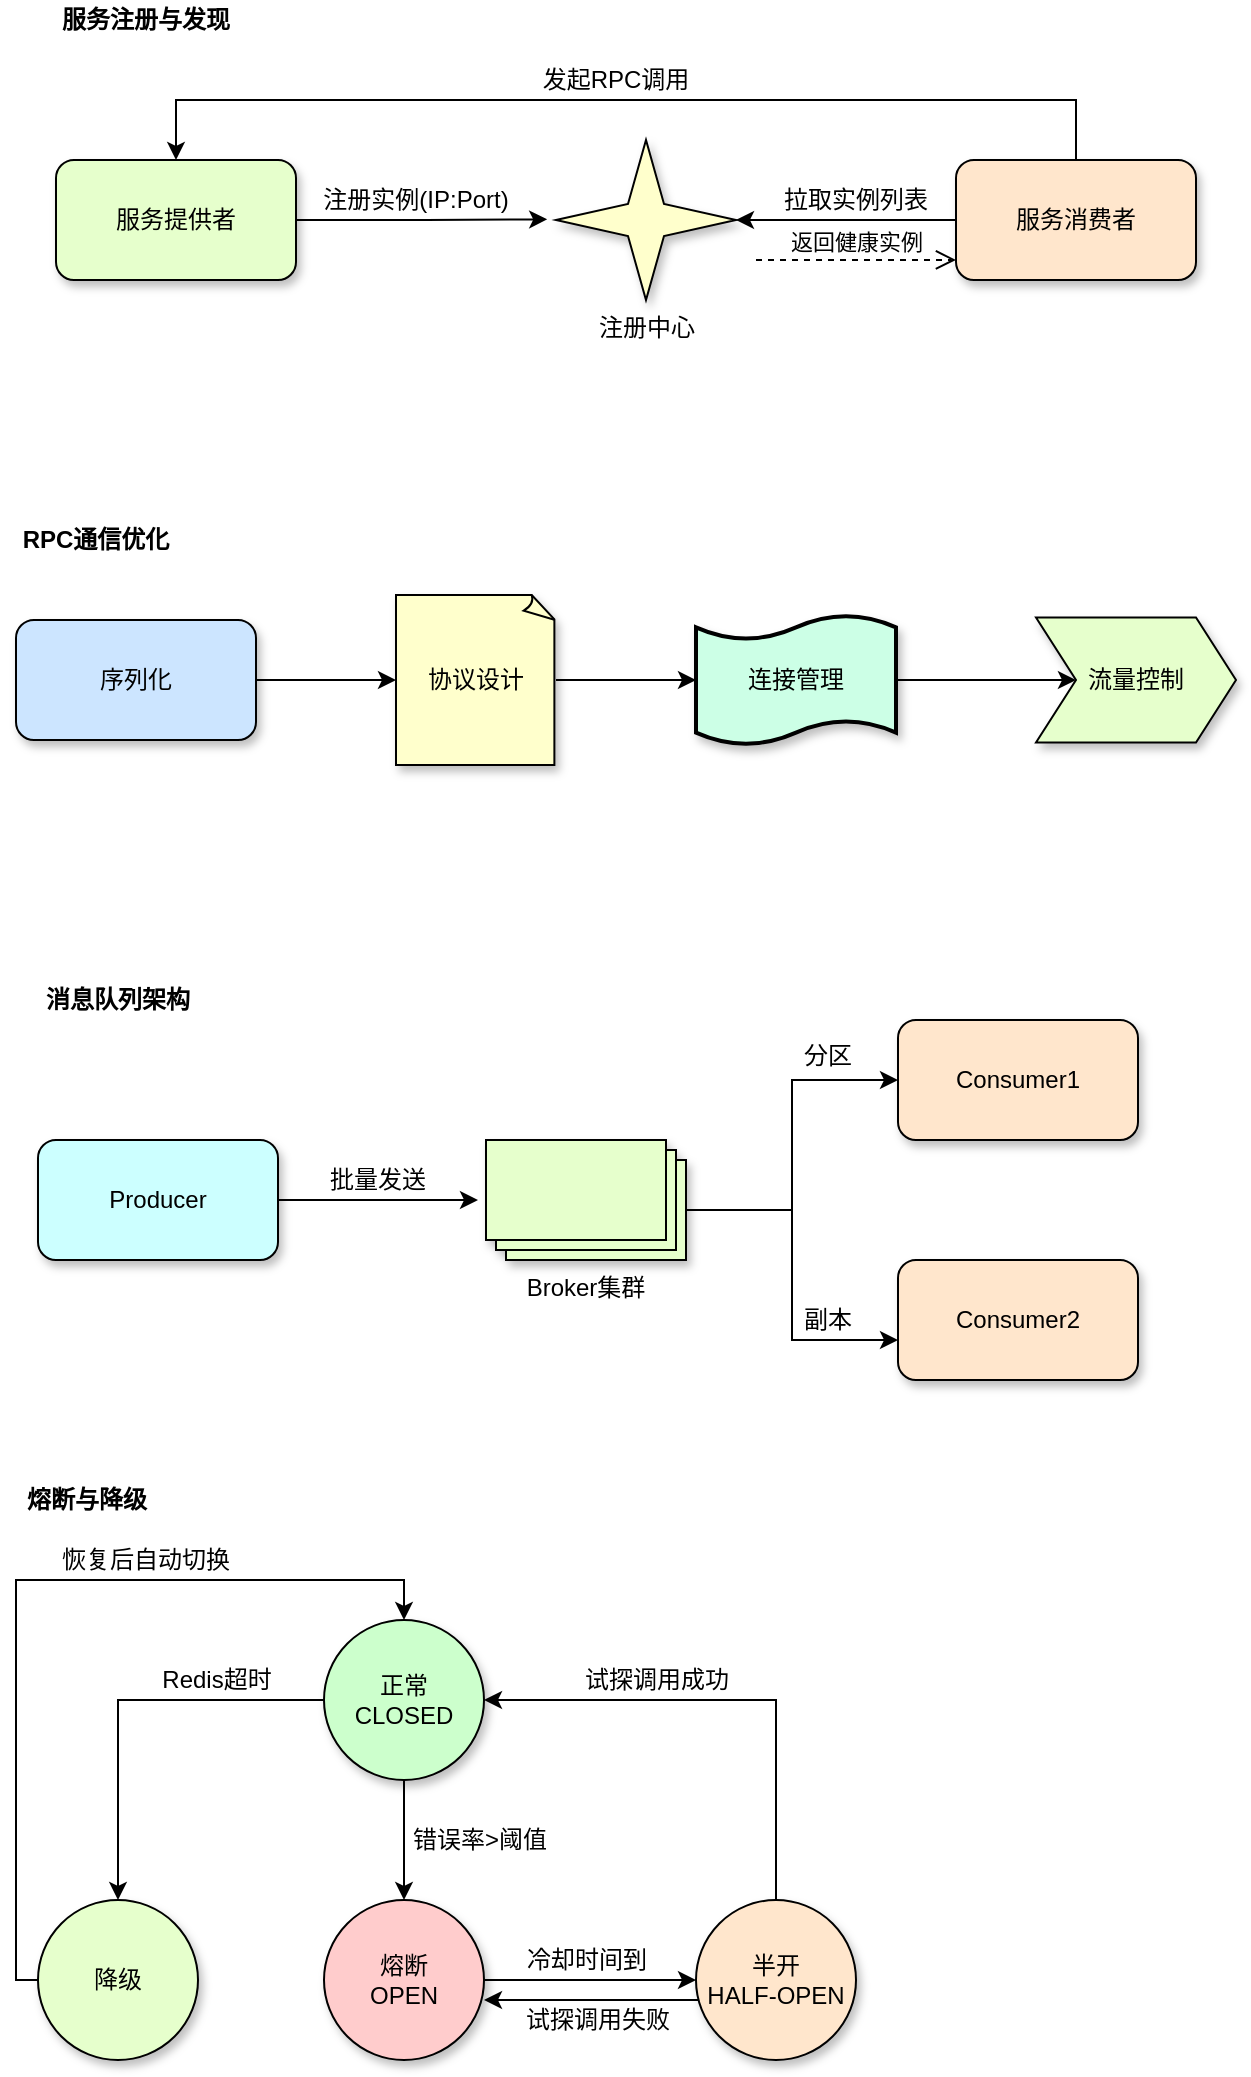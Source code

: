 <mxfile version="28.1.0">
  <diagram name="第 1 页" id="OpRG1aa8cTlrsCqhp1_k">
    <mxGraphModel dx="538" dy="237" grid="1" gridSize="10" guides="1" tooltips="1" connect="1" arrows="1" fold="1" page="1" pageScale="1" pageWidth="827" pageHeight="1169" math="0" shadow="0">
      <root>
        <mxCell id="0" />
        <mxCell id="1" parent="0" />
        <mxCell id="TMS7qUZ6qiZg0D4ZWvbO-12" value="" style="group" parent="1" vertex="1" connectable="0">
          <mxGeometry x="129" y="80" width="570" height="150" as="geometry" />
        </mxCell>
        <mxCell id="TMS7qUZ6qiZg0D4ZWvbO-1" value="服务提供者" style="rounded=1;whiteSpace=wrap;html=1;fillColor=#E6FFCC;shadow=1;" parent="TMS7qUZ6qiZg0D4ZWvbO-12" vertex="1">
          <mxGeometry y="80" width="120" height="60" as="geometry" />
        </mxCell>
        <mxCell id="TMS7qUZ6qiZg0D4ZWvbO-2" value="注册中心" style="verticalLabelPosition=bottom;verticalAlign=top;html=1;shape=mxgraph.basic.4_point_star_2;dx=0.8;fillColor=#FFFFCC;shadow=1;" parent="TMS7qUZ6qiZg0D4ZWvbO-12" vertex="1">
          <mxGeometry x="250" y="70" width="90" height="80" as="geometry" />
        </mxCell>
        <mxCell id="TMS7qUZ6qiZg0D4ZWvbO-9" style="edgeStyle=orthogonalEdgeStyle;rounded=0;orthogonalLoop=1;jettySize=auto;html=1;entryX=0.5;entryY=0;entryDx=0;entryDy=0;" parent="TMS7qUZ6qiZg0D4ZWvbO-12" source="TMS7qUZ6qiZg0D4ZWvbO-3" target="TMS7qUZ6qiZg0D4ZWvbO-1" edge="1">
          <mxGeometry relative="1" as="geometry">
            <Array as="points">
              <mxPoint x="510" y="50" />
              <mxPoint x="60" y="50" />
            </Array>
          </mxGeometry>
        </mxCell>
        <mxCell id="TMS7qUZ6qiZg0D4ZWvbO-3" value="服务消费者" style="rounded=1;whiteSpace=wrap;html=1;fillColor=#FFE6CC;shadow=1;" parent="TMS7qUZ6qiZg0D4ZWvbO-12" vertex="1">
          <mxGeometry x="450" y="80" width="120" height="60" as="geometry" />
        </mxCell>
        <mxCell id="TMS7qUZ6qiZg0D4ZWvbO-4" style="edgeStyle=orthogonalEdgeStyle;rounded=0;orthogonalLoop=1;jettySize=auto;html=1;entryX=-0.049;entryY=0.496;entryDx=0;entryDy=0;entryPerimeter=0;" parent="TMS7qUZ6qiZg0D4ZWvbO-12" source="TMS7qUZ6qiZg0D4ZWvbO-1" target="TMS7qUZ6qiZg0D4ZWvbO-2" edge="1">
          <mxGeometry relative="1" as="geometry" />
        </mxCell>
        <mxCell id="TMS7qUZ6qiZg0D4ZWvbO-5" value="注册实例(IP:Port)" style="text;strokeColor=none;align=center;fillColor=none;html=1;verticalAlign=middle;whiteSpace=wrap;rounded=0;" parent="TMS7qUZ6qiZg0D4ZWvbO-12" vertex="1">
          <mxGeometry x="130" y="90" width="100" height="20" as="geometry" />
        </mxCell>
        <mxCell id="TMS7qUZ6qiZg0D4ZWvbO-6" style="edgeStyle=orthogonalEdgeStyle;rounded=0;orthogonalLoop=1;jettySize=auto;html=1;entryX=1;entryY=0.5;entryDx=0;entryDy=0;entryPerimeter=0;" parent="TMS7qUZ6qiZg0D4ZWvbO-12" source="TMS7qUZ6qiZg0D4ZWvbO-3" target="TMS7qUZ6qiZg0D4ZWvbO-2" edge="1">
          <mxGeometry relative="1" as="geometry">
            <Array as="points">
              <mxPoint x="340" y="110" />
            </Array>
          </mxGeometry>
        </mxCell>
        <mxCell id="TMS7qUZ6qiZg0D4ZWvbO-7" value="拉取实例列表" style="text;strokeColor=none;align=center;fillColor=none;html=1;verticalAlign=middle;whiteSpace=wrap;rounded=0;" parent="TMS7qUZ6qiZg0D4ZWvbO-12" vertex="1">
          <mxGeometry x="360" y="90" width="80" height="20" as="geometry" />
        </mxCell>
        <mxCell id="TMS7qUZ6qiZg0D4ZWvbO-8" value="返回健康实例" style="html=1;verticalAlign=bottom;endArrow=open;dashed=1;endSize=8;curved=0;rounded=0;entryX=0;entryY=0.833;entryDx=0;entryDy=0;entryPerimeter=0;" parent="TMS7qUZ6qiZg0D4ZWvbO-12" target="TMS7qUZ6qiZg0D4ZWvbO-3" edge="1">
          <mxGeometry relative="1" as="geometry">
            <mxPoint x="350" y="130" as="sourcePoint" />
            <mxPoint x="440" y="130" as="targetPoint" />
          </mxGeometry>
        </mxCell>
        <mxCell id="TMS7qUZ6qiZg0D4ZWvbO-10" value="发起RPC调用" style="text;strokeColor=none;align=center;fillColor=none;html=1;verticalAlign=middle;whiteSpace=wrap;rounded=0;" parent="TMS7qUZ6qiZg0D4ZWvbO-12" vertex="1">
          <mxGeometry x="240" y="30" width="80" height="20" as="geometry" />
        </mxCell>
        <mxCell id="TMS7qUZ6qiZg0D4ZWvbO-11" value="&lt;b&gt;服务注册与发现&lt;/b&gt;" style="text;strokeColor=none;align=center;fillColor=none;html=1;verticalAlign=middle;whiteSpace=wrap;rounded=0;" parent="TMS7qUZ6qiZg0D4ZWvbO-12" vertex="1">
          <mxGeometry width="90" height="20" as="geometry" />
        </mxCell>
        <mxCell id="TMS7qUZ6qiZg0D4ZWvbO-21" value="" style="group" parent="1" vertex="1" connectable="0">
          <mxGeometry x="109" y="340" width="610" height="122.5" as="geometry" />
        </mxCell>
        <mxCell id="TMS7qUZ6qiZg0D4ZWvbO-13" value="序列化" style="rounded=1;whiteSpace=wrap;html=1;shadow=1;fillColor=#CCE5FF;" parent="TMS7qUZ6qiZg0D4ZWvbO-21" vertex="1">
          <mxGeometry y="50" width="120" height="60" as="geometry" />
        </mxCell>
        <mxCell id="TMS7qUZ6qiZg0D4ZWvbO-14" value="协议设计" style="whiteSpace=wrap;html=1;shape=mxgraph.basic.document;fillColor=#FFFFCC;shadow=1;" parent="TMS7qUZ6qiZg0D4ZWvbO-21" vertex="1">
          <mxGeometry x="190" y="37.5" width="80" height="85" as="geometry" />
        </mxCell>
        <mxCell id="TMS7qUZ6qiZg0D4ZWvbO-19" style="edgeStyle=orthogonalEdgeStyle;rounded=0;orthogonalLoop=1;jettySize=auto;html=1;" parent="TMS7qUZ6qiZg0D4ZWvbO-21" source="TMS7qUZ6qiZg0D4ZWvbO-15" target="TMS7qUZ6qiZg0D4ZWvbO-16" edge="1">
          <mxGeometry relative="1" as="geometry" />
        </mxCell>
        <mxCell id="TMS7qUZ6qiZg0D4ZWvbO-15" value="连接管理" style="shape=tape;whiteSpace=wrap;html=1;strokeWidth=2;size=0.19;fillColor=#CCFFE6;shadow=1;" parent="TMS7qUZ6qiZg0D4ZWvbO-21" vertex="1">
          <mxGeometry x="340" y="47.5" width="100" height="65" as="geometry" />
        </mxCell>
        <mxCell id="TMS7qUZ6qiZg0D4ZWvbO-16" value="流量控制" style="shape=step;perimeter=stepPerimeter;whiteSpace=wrap;html=1;fixedSize=1;fillColor=#E6FFCC;shadow=1;" parent="TMS7qUZ6qiZg0D4ZWvbO-21" vertex="1">
          <mxGeometry x="510" y="48.75" width="100" height="62.5" as="geometry" />
        </mxCell>
        <mxCell id="TMS7qUZ6qiZg0D4ZWvbO-17" style="edgeStyle=orthogonalEdgeStyle;rounded=0;orthogonalLoop=1;jettySize=auto;html=1;entryX=0;entryY=0.5;entryDx=0;entryDy=0;entryPerimeter=0;" parent="TMS7qUZ6qiZg0D4ZWvbO-21" source="TMS7qUZ6qiZg0D4ZWvbO-13" target="TMS7qUZ6qiZg0D4ZWvbO-14" edge="1">
          <mxGeometry relative="1" as="geometry" />
        </mxCell>
        <mxCell id="TMS7qUZ6qiZg0D4ZWvbO-18" style="edgeStyle=orthogonalEdgeStyle;rounded=0;orthogonalLoop=1;jettySize=auto;html=1;entryX=0;entryY=0.5;entryDx=0;entryDy=0;entryPerimeter=0;" parent="TMS7qUZ6qiZg0D4ZWvbO-21" source="TMS7qUZ6qiZg0D4ZWvbO-14" target="TMS7qUZ6qiZg0D4ZWvbO-15" edge="1">
          <mxGeometry relative="1" as="geometry" />
        </mxCell>
        <mxCell id="TMS7qUZ6qiZg0D4ZWvbO-20" value="&lt;b&gt;RPC通信优化&lt;/b&gt;" style="text;strokeColor=none;align=center;fillColor=none;html=1;verticalAlign=middle;whiteSpace=wrap;rounded=0;" parent="TMS7qUZ6qiZg0D4ZWvbO-21" vertex="1">
          <mxGeometry width="80" height="20" as="geometry" />
        </mxCell>
        <mxCell id="TMS7qUZ6qiZg0D4ZWvbO-33" value="" style="group" parent="1" vertex="1" connectable="0">
          <mxGeometry x="120" y="570" width="550" height="200" as="geometry" />
        </mxCell>
        <mxCell id="TMS7qUZ6qiZg0D4ZWvbO-26" style="edgeStyle=orthogonalEdgeStyle;rounded=0;orthogonalLoop=1;jettySize=auto;html=1;" parent="TMS7qUZ6qiZg0D4ZWvbO-33" source="TMS7qUZ6qiZg0D4ZWvbO-22" edge="1">
          <mxGeometry relative="1" as="geometry">
            <mxPoint x="220" y="110" as="targetPoint" />
          </mxGeometry>
        </mxCell>
        <mxCell id="TMS7qUZ6qiZg0D4ZWvbO-22" value="Producer" style="rounded=1;whiteSpace=wrap;html=1;fillColor=#CCFFFF;shadow=1;" parent="TMS7qUZ6qiZg0D4ZWvbO-33" vertex="1">
          <mxGeometry y="80" width="120" height="60" as="geometry" />
        </mxCell>
        <mxCell id="TMS7qUZ6qiZg0D4ZWvbO-27" style="edgeStyle=orthogonalEdgeStyle;rounded=0;orthogonalLoop=1;jettySize=auto;html=1;exitX=0;exitY=0;exitDx=100;exitDy=35;exitPerimeter=0;entryX=0;entryY=0.5;entryDx=0;entryDy=0;" parent="TMS7qUZ6qiZg0D4ZWvbO-33" source="TMS7qUZ6qiZg0D4ZWvbO-23" target="TMS7qUZ6qiZg0D4ZWvbO-24" edge="1">
          <mxGeometry relative="1" as="geometry" />
        </mxCell>
        <mxCell id="TMS7qUZ6qiZg0D4ZWvbO-23" value="Broker集群" style="verticalLabelPosition=bottom;verticalAlign=top;html=1;shape=mxgraph.basic.layered_rect;dx=10;outlineConnect=0;whiteSpace=wrap;fillColor=#E6FFCC;shadow=1;" parent="TMS7qUZ6qiZg0D4ZWvbO-33" vertex="1">
          <mxGeometry x="224" y="80" width="100" height="60" as="geometry" />
        </mxCell>
        <mxCell id="TMS7qUZ6qiZg0D4ZWvbO-24" value="Consumer1" style="rounded=1;whiteSpace=wrap;html=1;fillColor=#FFE6CC;shadow=1;" parent="TMS7qUZ6qiZg0D4ZWvbO-33" vertex="1">
          <mxGeometry x="430" y="20" width="120" height="60" as="geometry" />
        </mxCell>
        <mxCell id="TMS7qUZ6qiZg0D4ZWvbO-25" value="Consumer2" style="rounded=1;whiteSpace=wrap;html=1;fillColor=#FFE6CC;shadow=1;" parent="TMS7qUZ6qiZg0D4ZWvbO-33" vertex="1">
          <mxGeometry x="430" y="140" width="120" height="60" as="geometry" />
        </mxCell>
        <mxCell id="TMS7qUZ6qiZg0D4ZWvbO-28" style="edgeStyle=orthogonalEdgeStyle;rounded=0;orthogonalLoop=1;jettySize=auto;html=1;exitX=0;exitY=0;exitDx=100;exitDy=35;exitPerimeter=0;entryX=0;entryY=0.667;entryDx=0;entryDy=0;entryPerimeter=0;" parent="TMS7qUZ6qiZg0D4ZWvbO-33" source="TMS7qUZ6qiZg0D4ZWvbO-23" target="TMS7qUZ6qiZg0D4ZWvbO-25" edge="1">
          <mxGeometry relative="1" as="geometry" />
        </mxCell>
        <mxCell id="TMS7qUZ6qiZg0D4ZWvbO-29" value="批量发送" style="text;strokeColor=none;align=center;fillColor=none;html=1;verticalAlign=middle;whiteSpace=wrap;rounded=0;" parent="TMS7qUZ6qiZg0D4ZWvbO-33" vertex="1">
          <mxGeometry x="140" y="90" width="60" height="20" as="geometry" />
        </mxCell>
        <mxCell id="TMS7qUZ6qiZg0D4ZWvbO-30" value="分区" style="text;strokeColor=none;align=center;fillColor=none;html=1;verticalAlign=middle;whiteSpace=wrap;rounded=0;" parent="TMS7qUZ6qiZg0D4ZWvbO-33" vertex="1">
          <mxGeometry x="380" y="30" width="30" height="15" as="geometry" />
        </mxCell>
        <mxCell id="TMS7qUZ6qiZg0D4ZWvbO-31" value="副本" style="text;strokeColor=none;align=center;fillColor=none;html=1;verticalAlign=middle;whiteSpace=wrap;rounded=0;" parent="TMS7qUZ6qiZg0D4ZWvbO-33" vertex="1">
          <mxGeometry x="380" y="160" width="30" height="20" as="geometry" />
        </mxCell>
        <mxCell id="TMS7qUZ6qiZg0D4ZWvbO-32" value="&lt;b&gt;消息队列架构&lt;/b&gt;" style="text;strokeColor=none;align=center;fillColor=none;html=1;verticalAlign=middle;whiteSpace=wrap;rounded=0;" parent="TMS7qUZ6qiZg0D4ZWvbO-33" vertex="1">
          <mxGeometry width="80" height="20" as="geometry" />
        </mxCell>
        <mxCell id="7lq2H1ewKCDTEENbeoHA-22" value="&lt;b&gt;熔断与降级&lt;/b&gt;" style="text;strokeColor=none;align=center;fillColor=none;html=1;verticalAlign=middle;whiteSpace=wrap;rounded=0;" parent="1" vertex="1">
          <mxGeometry x="109" y="820" width="71" height="20" as="geometry" />
        </mxCell>
        <mxCell id="7lq2H1ewKCDTEENbeoHA-12" style="edgeStyle=orthogonalEdgeStyle;rounded=0;orthogonalLoop=1;jettySize=auto;html=1;entryX=0.5;entryY=0;entryDx=0;entryDy=0;" parent="1" source="7lq2H1ewKCDTEENbeoHA-2" target="7lq2H1ewKCDTEENbeoHA-4" edge="1">
          <mxGeometry relative="1" as="geometry" />
        </mxCell>
        <mxCell id="7lq2H1ewKCDTEENbeoHA-21" style="edgeStyle=orthogonalEdgeStyle;rounded=0;orthogonalLoop=1;jettySize=auto;html=1;entryX=0.5;entryY=0;entryDx=0;entryDy=0;" parent="1" source="7lq2H1ewKCDTEENbeoHA-2" target="7lq2H1ewKCDTEENbeoHA-3" edge="1">
          <mxGeometry relative="1" as="geometry" />
        </mxCell>
        <mxCell id="7lq2H1ewKCDTEENbeoHA-2" value="正常&lt;br&gt;CLOSED" style="ellipse;whiteSpace=wrap;html=1;aspect=fixed;fillColor=#CCFFCC;shadow=1;" parent="1" vertex="1">
          <mxGeometry x="263" y="890" width="80" height="80" as="geometry" />
        </mxCell>
        <mxCell id="7lq2H1ewKCDTEENbeoHA-9" style="edgeStyle=orthogonalEdgeStyle;rounded=0;orthogonalLoop=1;jettySize=auto;html=1;entryX=0.5;entryY=0;entryDx=0;entryDy=0;" parent="1" source="7lq2H1ewKCDTEENbeoHA-3" target="7lq2H1ewKCDTEENbeoHA-2" edge="1">
          <mxGeometry relative="1" as="geometry">
            <Array as="points">
              <mxPoint x="109" y="1070" />
              <mxPoint x="109" y="870" />
              <mxPoint x="303" y="870" />
            </Array>
          </mxGeometry>
        </mxCell>
        <mxCell id="7lq2H1ewKCDTEENbeoHA-3" value="降级" style="ellipse;whiteSpace=wrap;html=1;aspect=fixed;fillColor=#E6FFCC;shadow=1;" parent="1" vertex="1">
          <mxGeometry x="120" y="1030" width="80" height="80" as="geometry" />
        </mxCell>
        <mxCell id="7lq2H1ewKCDTEENbeoHA-14" style="edgeStyle=orthogonalEdgeStyle;rounded=0;orthogonalLoop=1;jettySize=auto;html=1;entryX=0;entryY=0.5;entryDx=0;entryDy=0;" parent="1" source="7lq2H1ewKCDTEENbeoHA-4" target="7lq2H1ewKCDTEENbeoHA-5" edge="1">
          <mxGeometry relative="1" as="geometry" />
        </mxCell>
        <mxCell id="7lq2H1ewKCDTEENbeoHA-4" value="熔断&lt;br&gt;OPEN" style="ellipse;whiteSpace=wrap;html=1;aspect=fixed;fillColor=#FFCCCC;shadow=1;" parent="1" vertex="1">
          <mxGeometry x="263" y="1030" width="80" height="80" as="geometry" />
        </mxCell>
        <mxCell id="7lq2H1ewKCDTEENbeoHA-16" style="edgeStyle=orthogonalEdgeStyle;rounded=0;orthogonalLoop=1;jettySize=auto;html=1;exitX=0;exitY=0.5;exitDx=0;exitDy=0;entryX=1;entryY=0.5;entryDx=0;entryDy=0;" parent="1" edge="1">
          <mxGeometry relative="1" as="geometry">
            <mxPoint x="459" y="1080" as="sourcePoint" />
            <mxPoint x="343" y="1080" as="targetPoint" />
          </mxGeometry>
        </mxCell>
        <mxCell id="7lq2H1ewKCDTEENbeoHA-20" style="edgeStyle=orthogonalEdgeStyle;rounded=0;orthogonalLoop=1;jettySize=auto;html=1;exitX=0.5;exitY=0;exitDx=0;exitDy=0;entryX=1;entryY=0.5;entryDx=0;entryDy=0;" parent="1" source="7lq2H1ewKCDTEENbeoHA-5" target="7lq2H1ewKCDTEENbeoHA-2" edge="1">
          <mxGeometry relative="1" as="geometry" />
        </mxCell>
        <mxCell id="7lq2H1ewKCDTEENbeoHA-5" value="半开&lt;br&gt;HALF-OPEN" style="ellipse;whiteSpace=wrap;html=1;aspect=fixed;fillColor=#FFE6CC;shadow=1;" parent="1" vertex="1">
          <mxGeometry x="449" y="1030" width="80" height="80" as="geometry" />
        </mxCell>
        <mxCell id="7lq2H1ewKCDTEENbeoHA-7" value="Redis超时" style="text;strokeColor=none;align=center;fillColor=none;html=1;verticalAlign=middle;whiteSpace=wrap;rounded=0;" parent="1" vertex="1">
          <mxGeometry x="179" y="910" width="61" height="20" as="geometry" />
        </mxCell>
        <mxCell id="7lq2H1ewKCDTEENbeoHA-13" value="错误率&amp;gt;阈值" style="text;strokeColor=none;align=center;fillColor=none;html=1;verticalAlign=middle;whiteSpace=wrap;rounded=0;" parent="1" vertex="1">
          <mxGeometry x="306.25" y="990" width="70" height="20" as="geometry" />
        </mxCell>
        <mxCell id="7lq2H1ewKCDTEENbeoHA-15" value="冷却时间到" style="text;strokeColor=none;align=center;fillColor=none;html=1;verticalAlign=middle;whiteSpace=wrap;rounded=0;" parent="1" vertex="1">
          <mxGeometry x="361.75" y="1050" width="64.5" height="20" as="geometry" />
        </mxCell>
        <mxCell id="7lq2H1ewKCDTEENbeoHA-17" value="试探调用失败" style="text;strokeColor=none;align=center;fillColor=none;html=1;verticalAlign=middle;whiteSpace=wrap;rounded=0;" parent="1" vertex="1">
          <mxGeometry x="360" y="1080" width="80" height="20" as="geometry" />
        </mxCell>
        <mxCell id="7lq2H1ewKCDTEENbeoHA-19" value="试探调用成功" style="text;strokeColor=none;align=center;fillColor=none;html=1;verticalAlign=middle;whiteSpace=wrap;rounded=0;" parent="1" vertex="1">
          <mxGeometry x="389" y="910" width="81" height="20" as="geometry" />
        </mxCell>
        <mxCell id="7lq2H1ewKCDTEENbeoHA-11" value="恢复后自动切换" style="text;strokeColor=none;align=center;fillColor=none;html=1;verticalAlign=middle;whiteSpace=wrap;rounded=0;" parent="1" vertex="1">
          <mxGeometry x="129" y="850" width="90" height="20" as="geometry" />
        </mxCell>
      </root>
    </mxGraphModel>
  </diagram>
</mxfile>

